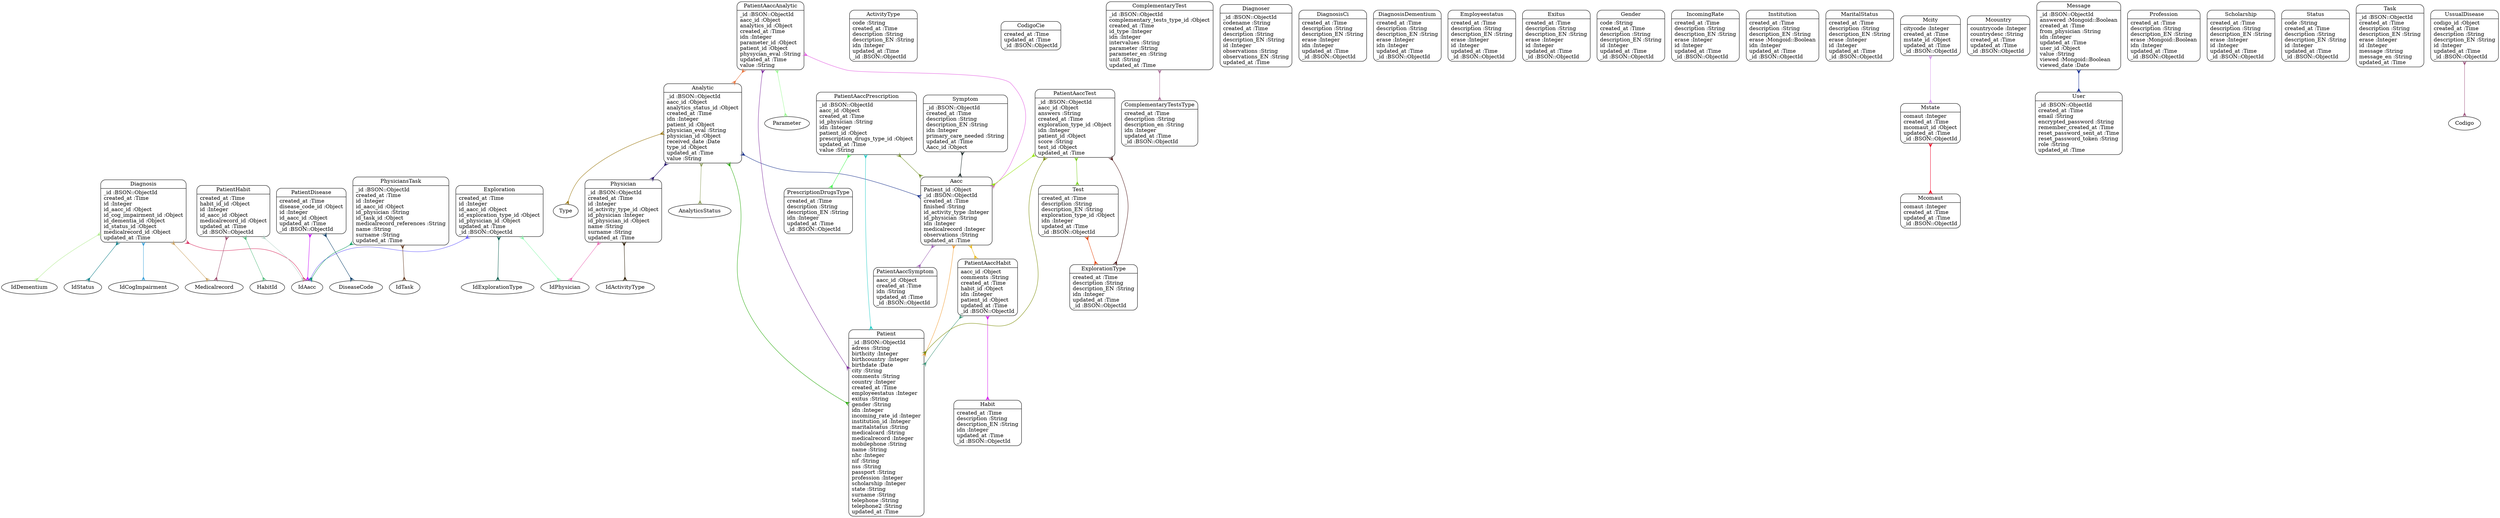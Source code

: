 digraph models_diagram {
	graph[overlap=false, splines=true, bgcolor="white"]
	"Aacc" [shape=Mrecord, label="{Aacc|Patient_id :Object\l_id :BSON::ObjectId\lcreated_at :Time\lfinished :String\lid_activity_type :Integer\lid_physician :String\lidn :Integer\lmedicalrecord :Integer\lobservations :String\lupdated_at :Time\l}"]
	"ActivityType" [shape=Mrecord, label="{ActivityType|code :String\lcreated_at :Time\ldescription :String\ldescription_EN :String\lidn :Integer\lupdated_at :Time\l_id :BSON::ObjectId\l}"]
	"Analytic" [shape=Mrecord, label="{Analytic|_id :BSON::ObjectId\laacc_id :Object\lanalytics_status_id :Object\lcreated_at :Time\lidn :Integer\lpatient_id :Object\lphysician_eval :String\lphysician_id :Object\lreceived_date :Date\ltype_id :Object\lupdated_at :Time\lvalue :String\l}"]
	"CodigoCie" [shape=Mrecord, label="{CodigoCie|created_at :Time\lupdated_at :Time\l_id :BSON::ObjectId\l}"]
	"ComplementaryTest" [shape=Mrecord, label="{ComplementaryTest|_id :BSON::ObjectId\lcomplementary_tests_type_id :Object\lcreated_at :Time\lid_type :Integer\lidn :Integer\lintervalues :String\lparameter :String\lparameter_en :String\lunit :String\lupdated_at :Time\l}"]
	"ComplementaryTestsType" [shape=Mrecord, label="{ComplementaryTestsType|created_at :Time\ldescription :String\ldescription_en :String\lidn :Integer\lupdated_at :Time\l_id :BSON::ObjectId\l}"]
	"Diagnoser" [shape=Mrecord, label="{Diagnoser|_id :BSON::ObjectId\lcodename :String\lcreated_at :Time\ldescription :String\ldescription_EN :String\lid :Integer\lobservations :String\lobservations_EN :String\lupdated_at :Time\l}"]
	"Diagnosis" [shape=Mrecord, label="{Diagnosis|_id :BSON::ObjectId\lcreated_at :Time\lid :Integer\lid_aacc_id :Object\lid_cog_impairment_id :Object\lid_dementia_id :Object\lid_status_id :Object\lmedicalrecord_id :Object\lupdated_at :Time\l}"]
	"DiagnosisCi" [shape=Mrecord, label="{DiagnosisCi|created_at :Time\ldescription :String\ldescription_EN :String\lerase :Integer\lidn :Integer\lupdated_at :Time\l_id :BSON::ObjectId\l}"]
	"DiagnosisDementium" [shape=Mrecord, label="{DiagnosisDementium|created_at :Time\ldescription :String\ldescription_EN :String\lerase :Integer\lidn :Integer\lupdated_at :Time\l_id :BSON::ObjectId\l}"]
	"Employeestatus" [shape=Mrecord, label="{Employeestatus|created_at :Time\ldescription :String\ldescription_EN :String\lerase :Integer\lid :Integer\lupdated_at :Time\l_id :BSON::ObjectId\l}"]
	"Exitus" [shape=Mrecord, label="{Exitus|created_at :Time\ldescription :String\ldescription_EN :String\lerase :Integer\lid :Integer\lupdated_at :Time\l_id :BSON::ObjectId\l}"]
	"Exploration" [shape=Mrecord, label="{Exploration|created_at :Time\lid :Integer\lid_aacc_id :Object\lid_exploration_type_id :Object\lid_physician_id :Object\lupdated_at :Time\l_id :BSON::ObjectId\l}"]
	"ExplorationType" [shape=Mrecord, label="{ExplorationType|created_at :Time\ldescription :String\ldescription_EN :String\lidn :Integer\lupdated_at :Time\l_id :BSON::ObjectId\l}"]
	"Gender" [shape=Mrecord, label="{Gender|code :String\lcreated_at :Time\ldescription :String\ldescription_EN :String\lid :Integer\lupdated_at :Time\l_id :BSON::ObjectId\l}"]
	"Habit" [shape=Mrecord, label="{Habit|created_at :Time\ldescription :String\ldescription_EN :String\lidn :Integer\lupdated_at :Time\l_id :BSON::ObjectId\l}"]
	"IncomingRate" [shape=Mrecord, label="{IncomingRate|created_at :Time\ldescription :String\ldescription_EN :String\lerase :Integer\lid :Integer\lupdated_at :Time\l_id :BSON::ObjectId\l}"]
	"Institution" [shape=Mrecord, label="{Institution|created_at :Time\ldescription :String\ldescription_EN :String\lerase :Mongoid::Boolean\lidn :Integer\lupdated_at :Time\l_id :BSON::ObjectId\l}"]
	"MaritalStatus" [shape=Mrecord, label="{MaritalStatus|created_at :Time\ldescription :String\ldescription_EN :String\lerase :Integer\lid :Integer\lupdated_at :Time\l_id :BSON::ObjectId\l}"]
	"Mcity" [shape=Mrecord, label="{Mcity|citycode :Integer\lcreated_at :Time\lmstate_id :Object\lupdated_at :Time\l_id :BSON::ObjectId\l}"]
	"Mcomaut" [shape=Mrecord, label="{Mcomaut|comaut :Integer\lcreated_at :Time\lupdated_at :Time\l_id :BSON::ObjectId\l}"]
	"Mcountry" [shape=Mrecord, label="{Mcountry|countrycode :Integer\lcountrydesc :String\lcreated_at :Time\lupdated_at :Time\l_id :BSON::ObjectId\l}"]
	"Message" [shape=Mrecord, label="{Message|_id :BSON::ObjectId\lanswered :Mongoid::Boolean\lcreated_at :Time\lfrom_physician :String\lidn :Integer\lupdated_at :Time\luser_id :Object\lvalue :String\lviewed :Mongoid::Boolean\lviewed_date :Date\l}"]
	"Mstate" [shape=Mrecord, label="{Mstate|comaut :Integer\lcreated_at :Time\lmcomaut_id :Object\lupdated_at :Time\l_id :BSON::ObjectId\l}"]
	"Patient" [shape=Mrecord, label="{Patient|_id :BSON::ObjectId\ladress :String\lbirthcity :Integer\lbirthcountry :Integer\lbirthdate :Date\lcity :String\lcomments :String\lcountry :Integer\lcreated_at :Time\lemployeestatus :Integer\lexitus :String\lgender :String\lidn :Integer\lincoming_rate_id :Integer\linstitution_id :Integer\lmaritalstatus :String\lmedicalcard :String\lmedicalrecord :Integer\lmobilephone :String\lname :String\lnhc :Integer\lnif :String\lnss :String\lpassport :String\lprofession :Integer\lscholarship :Integer\lstate :String\lsurname :String\ltelephone :String\ltelephone2 :String\lupdated_at :Time\l}"]
	"PatientAaccAnalytic" [shape=Mrecord, label="{PatientAaccAnalytic|_id :BSON::ObjectId\laacc_id :Object\lanalytics_id :Object\lcreated_at :Time\lidn :Integer\lparameter_id :Object\lpatient_id :Object\lphysycian_eval :String\lupdated_at :Time\lvalue :String\l}"]
	"PatientAaccHabit" [shape=Mrecord, label="{PatientAaccHabit|aacc_id :Object\lcomments :String\lcreated_at :Time\lhabit_id :Object\lidn :Integer\lpatient_id :Object\lupdated_at :Time\l_id :BSON::ObjectId\l}"]
	"PatientAaccPrescription" [shape=Mrecord, label="{PatientAaccPrescription|_id :BSON::ObjectId\laacc_id :Object\lcreated_at :Time\lid_physician :String\lidn :Integer\lpatient_id :Object\lprescription_drugs_type_id :Object\lupdated_at :Time\lvalue :String\l}"]
	"PatientAaccSymptom" [shape=Mrecord, label="{PatientAaccSymptom|aacc_id :Object\lcreated_at :Time\lidn :String\lupdated_at :Time\l_id :BSON::ObjectId\l}"]
	"PatientAaccTest" [shape=Mrecord, label="{PatientAaccTest|_id :BSON::ObjectId\laacc_id :Object\lanswers :String\lcreated_at :Time\lexploration_type_id :Object\lidn :Integer\lpatient_id :Object\lscore :String\ltest_id :Object\lupdated_at :Time\l}"]
	"PatientDisease" [shape=Mrecord, label="{PatientDisease|created_at :Time\ldisease_code_id :Object\lid :Integer\lid_aacc_id :Object\lupdated_at :Time\l_id :BSON::ObjectId\l}"]
	"PatientHabit" [shape=Mrecord, label="{PatientHabit|created_at :Time\lhabit_id_id :Object\lid :Integer\lid_aacc_id :Object\lmedicalrecord_id :Object\lupdated_at :Time\l_id :BSON::ObjectId\l}"]
	"Physician" [shape=Mrecord, label="{Physician|_id :BSON::ObjectId\lcreated_at :Time\lid :Integer\lid_activity_type_id :Object\lid_physician :Integer\lid_physician_id :Object\lname :String\lsurname :String\lupdated_at :Time\l}"]
	"PhysiciansTask" [shape=Mrecord, label="{PhysiciansTask|_id :BSON::ObjectId\lcreated_at :Time\lid :Integer\lid_aacc_id :Object\lid_physician :String\lid_task_id :Object\lmedicalrecord_references :String\lname :String\lsurname :String\lupdated_at :Time\l}"]
	"PrescriptionDrugsType" [shape=Mrecord, label="{PrescriptionDrugsType|created_at :Time\ldescription :String\ldescription_EN :String\lidn :Integer\lupdated_at :Time\l_id :BSON::ObjectId\l}"]
	"Profession" [shape=Mrecord, label="{Profession|created_at :Time\ldescription :String\ldescription_EN :String\lerase :Mongoid::Boolean\lidn :Integer\lupdated_at :Time\l_id :BSON::ObjectId\l}"]
	"Scholarship" [shape=Mrecord, label="{Scholarship|created_at :Time\ldescription :String\ldescription_EN :String\lerase :Integer\lid :Integer\lupdated_at :Time\l_id :BSON::ObjectId\l}"]
	"Status" [shape=Mrecord, label="{Status|code :String\lcreated_at :Time\ldescription :String\ldescription_EN :String\lid :Integer\lupdated_at :Time\l_id :BSON::ObjectId\l}"]
	"Symptom" [shape=Mrecord, label="{Symptom|_id :BSON::ObjectId\lcreated_at :Time\ldescription :String\ldescription_EN :String\lidn :Integer\lprimary_care_needed :String\lupdated_at :Time\lAacc_id :Object\l}"]
	"Task" [shape=Mrecord, label="{Task|_id :BSON::ObjectId\lcreated_at :Time\ldescription :String\ldescription_EN :String\lerase :Integer\lid :Integer\lmessage :String\lmessage_en :String\lupdated_at :Time\l}"]
	"Test" [shape=Mrecord, label="{Test|created_at :Time\ldescription :String\ldescription_EN :String\lexploration_type_id :Object\lidn :Integer\lupdated_at :Time\l_id :BSON::ObjectId\l}"]
	"User" [shape=Mrecord, label="{User|_id :BSON::ObjectId\lcreated_at :Time\lemail :String\lencrypted_password :String\lremember_created_at :Time\lreset_password_sent_at :Time\lreset_password_token :String\lrole :String\lupdated_at :Time\l}"]
	"UssualDisease" [shape=Mrecord, label="{UssualDisease|codigo_id :Object\lcreated_at :Time\ldescription :String\ldescription_EN :String\lid :Integer\lupdated_at :Time\l_id :BSON::ObjectId\l}"]
	"Aacc" -> "PatientAaccSymptom" [arrowtail=crow, arrowhead=crow, dir=both color="#A063B6"]
	"Aacc" -> "PatientAaccHabit" [arrowtail=crow, arrowhead=crow, dir=both color="#E8B81D"]
	"Aacc" -> "Patient" [arrowtail=crow, arrowhead=crow, dir=both color="#F19C32"]
	"Analytic" -> "AnalyticsStatus" [arrowtail=crow, arrowhead=crow, dir=both color="#8E9E5C"]
	"Analytic" -> "Physician" [arrowtail=crow, arrowhead=crow, dir=both color="#230D68"]
	"Analytic" -> "Type" [arrowtail=crow, arrowhead=crow, dir=both color="#977306"]
	"Analytic" -> "Patient" [arrowtail=crow, arrowhead=crow, dir=both color="#25A908"]
	"Analytic" -> "Aacc" [arrowtail=crow, arrowhead=crow, dir=both color="#1B348E"]
	"ComplementaryTest" -> "ComplementaryTestsType" [arrowtail=crow, arrowhead=crow, dir=both color="#AA709A"]
	"Diagnosis" -> "IdAacc" [arrowtail=crow, arrowhead=crow, dir=both color="#D92D60"]
	"Diagnosis" -> "IdCogImpairment" [arrowtail=crow, arrowhead=crow, dir=both color="#42A5DC"]
	"Diagnosis" -> "IdDementium" [arrowtail=crow, arrowhead=crow, dir=both color="#B4EB93"]
	"Diagnosis" -> "Medicalrecord" [arrowtail=crow, arrowhead=crow, dir=both color="#CCA566"]
	"Diagnosis" -> "IdStatus" [arrowtail=crow, arrowhead=crow, dir=both color="#11808A"]
	"Exploration" -> "IdAacc" [arrowtail=crow, arrowhead=crow, dir=both color="#665BFE"]
	"Exploration" -> "IdExplorationType" [arrowtail=crow, arrowhead=crow, dir=both color="#0D6051"]
	"Exploration" -> "IdPhysician" [arrowtail=crow, arrowhead=crow, dir=both color="#8EF7B0"]
	"Mcity" -> "Mstate" [arrowtail=crow, arrowhead=crow, dir=both color="#DA99ED"]
	"Message" -> "User" [arrowtail=crow, arrowhead=crow, dir=both color="#122B93"]
	"Mstate" -> "Mcomaut" [arrowtail=crow, arrowhead=crow, dir=both color="#EE0126"]
	"PatientAaccAnalytic" -> "Parameter" [arrowtail=crow, arrowhead=crow, dir=both color="#9DF995"]
	"PatientAaccAnalytic" -> "Analytic" [arrowtail=crow, arrowhead=crow, dir=both color="#E8753F"]
	"PatientAaccAnalytic" -> "Patient" [arrowtail=crow, arrowhead=crow, dir=both color="#802FA0"]
	"PatientAaccAnalytic" -> "Aacc" [arrowtail=crow, arrowhead=crow, dir=both color="#E35BE1"]
	"PatientAaccHabit" -> "Habit" [arrowtail=crow, arrowhead=crow, dir=both color="#D71EEE"]
	"PatientAaccHabit" -> "Patient" [arrowtail=crow, arrowhead=crow, dir=both color="#3F977B"]
	"PatientAaccPrescription" -> "PrescriptionDrugsType" [arrowtail=crow, arrowhead=crow, dir=both color="#47F553"]
	"PatientAaccPrescription" -> "Aacc" [arrowtail=crow, arrowhead=crow, dir=both color="#74912A"]
	"PatientAaccPrescription" -> "Patient" [arrowtail=crow, arrowhead=crow, dir=both color="#26CDC8"]
	"PatientAaccTest" -> "ExplorationType" [arrowtail=crow, arrowhead=crow, dir=both color="#4E1718"]
	"PatientAaccTest" -> "Test" [arrowtail=crow, arrowhead=crow, dir=both color="#7DD123"]
	"PatientAaccTest" -> "Aacc" [arrowtail=crow, arrowhead=crow, dir=both color="#93E409"]
	"PatientAaccTest" -> "Patient" [arrowtail=crow, arrowhead=crow, dir=both color="#798A01"]
	"PatientDisease" -> "DiseaseCode" [arrowtail=crow, arrowhead=crow, dir=both color="#063C67"]
	"PatientDisease" -> "IdAacc" [arrowtail=crow, arrowhead=crow, dir=both color="#CA09FA"]
	"PatientHabit" -> "IdAacc" [arrowtail=crow, arrowhead=crow, dir=both color="#B9D6CB"]
	"PatientHabit" -> "HabitId" [arrowtail=crow, arrowhead=crow, dir=both color="#57BD81"]
	"PatientHabit" -> "Medicalrecord" [arrowtail=crow, arrowhead=crow, dir=both color="#9F4D6F"]
	"Physician" -> "IdPhysician" [arrowtail=crow, arrowhead=crow, dir=both color="#ED6EB7"]
	"Physician" -> "IdActivityType" [arrowtail=crow, arrowhead=crow, dir=both color="#291A01"]
	"PhysiciansTask" -> "IdAacc" [arrowtail=crow, arrowhead=crow, dir=both color="#129C64"]
	"PhysiciansTask" -> "IdTask" [arrowtail=crow, arrowhead=crow, dir=both color="#663D23"]
	"Symptom" -> "Aacc" [arrowtail=crow, arrowhead=crow, dir=both color="#1F2D2D"]
	"Test" -> "ExplorationType" [arrowtail=crow, arrowhead=crow, dir=both color="#E54306"]
	"UssualDisease" -> "Codigo" [arrowtail=crow, arrowhead=crow, dir=both color="#A25C84"]
}
